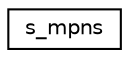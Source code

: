 digraph "Graphical Class Hierarchy"
{
  edge [fontname="Helvetica",fontsize="10",labelfontname="Helvetica",labelfontsize="10"];
  node [fontname="Helvetica",fontsize="10",shape=record];
  rankdir="LR";
  Node0 [label="s_mpns",height=0.2,width=0.4,color="black", fillcolor="white", style="filled",URL="$structs__mpns.html"];
}
